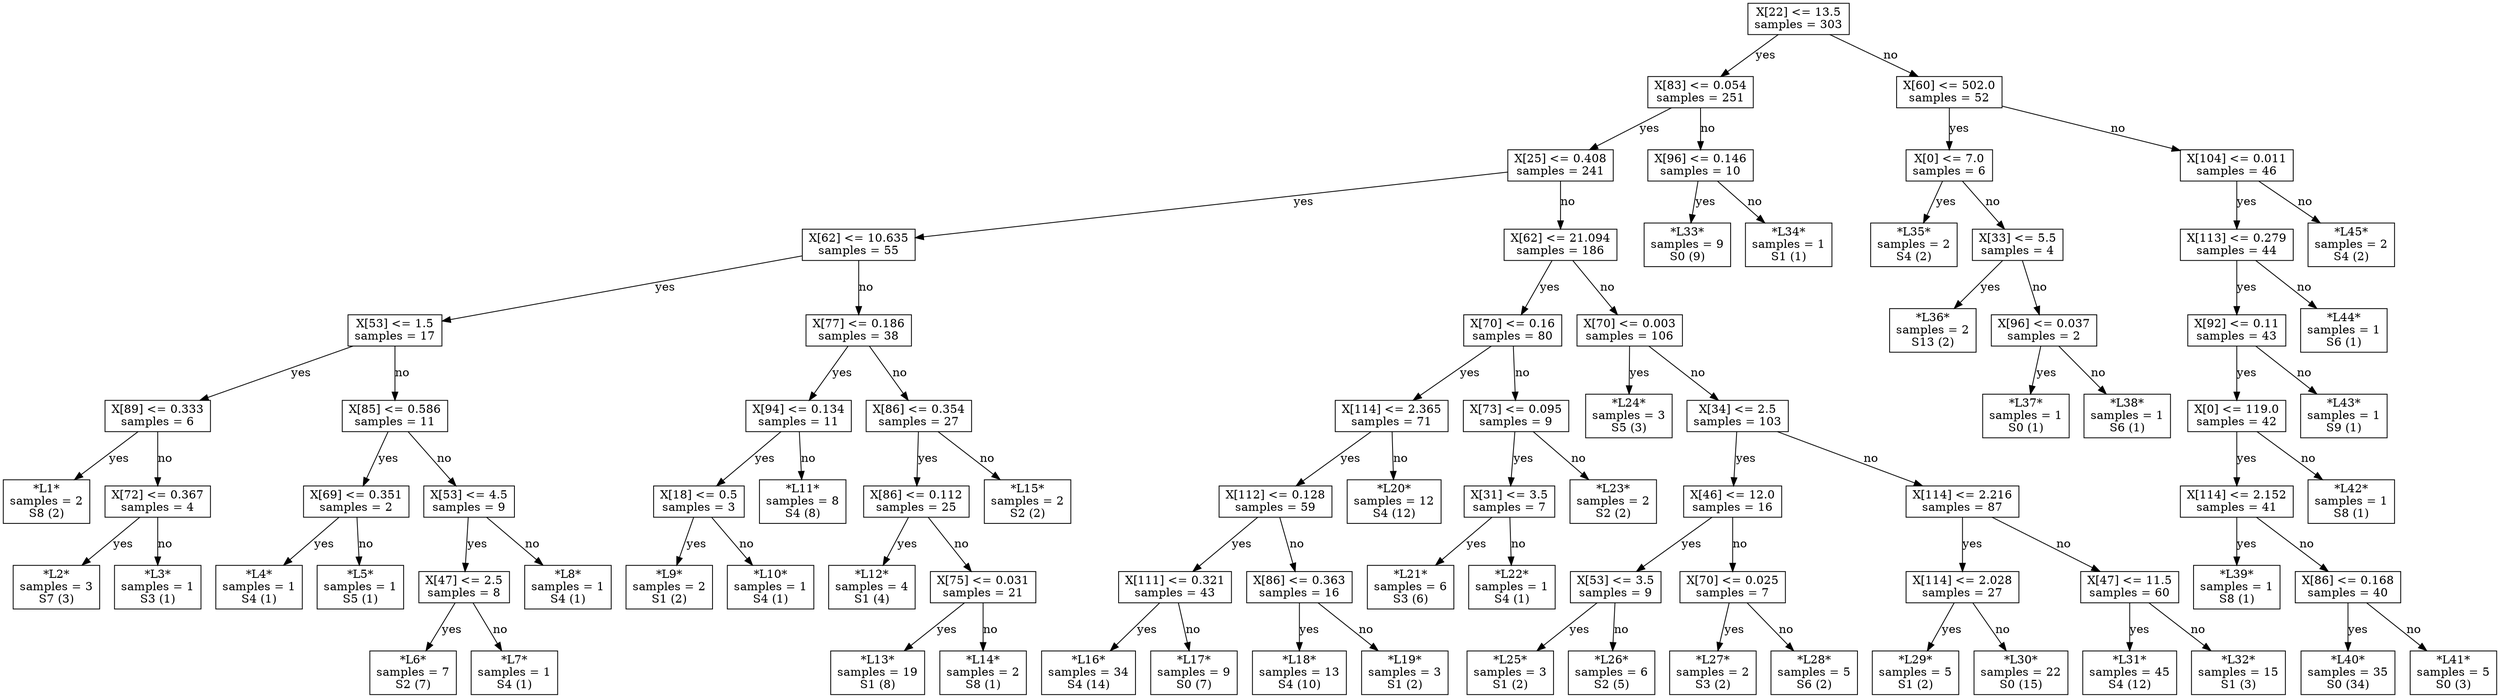 digraph Tree {
node [shape=box] ;
0 [label="X[22] <= 13.5\nsamples = 303\n"] ;
1 [label="X[83] <= 0.054\nsamples = 251\n"] ;
0 -> 1 [label="yes"];
2 [label="X[25] <= 0.408\nsamples = 241\n"] ;
1 -> 2 [label="yes"];
3 [label="X[62] <= 10.635\nsamples = 55\n"] ;
2 -> 3 [label="yes"];
4 [label="X[53] <= 1.5\nsamples = 17\n"] ;
3 -> 4 [label="yes"];
5 [label="X[89] <= 0.333\nsamples = 6\n"] ;
4 -> 5 [label="yes"];
6 [label="*L1*\nsamples = 2\nS8 (2)\n"] ;
5 -> 6 [label="yes"];
7 [label="X[72] <= 0.367\nsamples = 4\n"] ;
5 -> 7 [label="no"];
8 [label="*L2*\nsamples = 3\nS7 (3)\n"] ;
7 -> 8 [label="yes"];
9 [label="*L3*\nsamples = 1\nS3 (1)\n"] ;
7 -> 9 [label="no"];
10 [label="X[85] <= 0.586\nsamples = 11\n"] ;
4 -> 10 [label="no"];
11 [label="X[69] <= 0.351\nsamples = 2\n"] ;
10 -> 11 [label="yes"];
12 [label="*L4*\nsamples = 1\nS4 (1)\n"] ;
11 -> 12 [label="yes"];
13 [label="*L5*\nsamples = 1\nS5 (1)\n"] ;
11 -> 13 [label="no"];
14 [label="X[53] <= 4.5\nsamples = 9\n"] ;
10 -> 14 [label="no"];
15 [label="X[47] <= 2.5\nsamples = 8\n"] ;
14 -> 15 [label="yes"];
16 [label="*L6*\nsamples = 7\nS2 (7)\n"] ;
15 -> 16 [label="yes"];
17 [label="*L7*\nsamples = 1\nS4 (1)\n"] ;
15 -> 17 [label="no"];
18 [label="*L8*\nsamples = 1\nS4 (1)\n"] ;
14 -> 18 [label="no"];
19 [label="X[77] <= 0.186\nsamples = 38\n"] ;
3 -> 19 [label="no"];
20 [label="X[94] <= 0.134\nsamples = 11\n"] ;
19 -> 20 [label="yes"];
21 [label="X[18] <= 0.5\nsamples = 3\n"] ;
20 -> 21 [label="yes"];
22 [label="*L9*\nsamples = 2\nS1 (2)\n"] ;
21 -> 22 [label="yes"];
23 [label="*L10*\nsamples = 1\nS4 (1)\n"] ;
21 -> 23 [label="no"];
24 [label="*L11*\nsamples = 8\nS4 (8)\n"] ;
20 -> 24 [label="no"];
25 [label="X[86] <= 0.354\nsamples = 27\n"] ;
19 -> 25 [label="no"];
26 [label="X[86] <= 0.112\nsamples = 25\n"] ;
25 -> 26 [label="yes"];
27 [label="*L12*\nsamples = 4\nS1 (4)\n"] ;
26 -> 27 [label="yes"];
28 [label="X[75] <= 0.031\nsamples = 21\n"] ;
26 -> 28 [label="no"];
29 [label="*L13*\nsamples = 19\nS1 (8)\n"] ;
28 -> 29 [label="yes"];
30 [label="*L14*\nsamples = 2\nS8 (1)\n"] ;
28 -> 30 [label="no"];
31 [label="*L15*\nsamples = 2\nS2 (2)\n"] ;
25 -> 31 [label="no"];
32 [label="X[62] <= 21.094\nsamples = 186\n"] ;
2 -> 32 [label="no"];
33 [label="X[70] <= 0.16\nsamples = 80\n"] ;
32 -> 33 [label="yes"];
34 [label="X[114] <= 2.365\nsamples = 71\n"] ;
33 -> 34 [label="yes"];
35 [label="X[112] <= 0.128\nsamples = 59\n"] ;
34 -> 35 [label="yes"];
36 [label="X[111] <= 0.321\nsamples = 43\n"] ;
35 -> 36 [label="yes"];
37 [label="*L16*\nsamples = 34\nS4 (14)\n"] ;
36 -> 37 [label="yes"];
38 [label="*L17*\nsamples = 9\nS0 (7)\n"] ;
36 -> 38 [label="no"];
39 [label="X[86] <= 0.363\nsamples = 16\n"] ;
35 -> 39 [label="no"];
40 [label="*L18*\nsamples = 13\nS4 (10)\n"] ;
39 -> 40 [label="yes"];
41 [label="*L19*\nsamples = 3\nS1 (2)\n"] ;
39 -> 41 [label="no"];
42 [label="*L20*\nsamples = 12\nS4 (12)\n"] ;
34 -> 42 [label="no"];
43 [label="X[73] <= 0.095\nsamples = 9\n"] ;
33 -> 43 [label="no"];
44 [label="X[31] <= 3.5\nsamples = 7\n"] ;
43 -> 44 [label="yes"];
45 [label="*L21*\nsamples = 6\nS3 (6)\n"] ;
44 -> 45 [label="yes"];
46 [label="*L22*\nsamples = 1\nS4 (1)\n"] ;
44 -> 46 [label="no"];
47 [label="*L23*\nsamples = 2\nS2 (2)\n"] ;
43 -> 47 [label="no"];
48 [label="X[70] <= 0.003\nsamples = 106\n"] ;
32 -> 48 [label="no"];
49 [label="*L24*\nsamples = 3\nS5 (3)\n"] ;
48 -> 49 [label="yes"];
50 [label="X[34] <= 2.5\nsamples = 103\n"] ;
48 -> 50 [label="no"];
51 [label="X[46] <= 12.0\nsamples = 16\n"] ;
50 -> 51 [label="yes"];
52 [label="X[53] <= 3.5\nsamples = 9\n"] ;
51 -> 52 [label="yes"];
53 [label="*L25*\nsamples = 3\nS1 (2)\n"] ;
52 -> 53 [label="yes"];
54 [label="*L26*\nsamples = 6\nS2 (5)\n"] ;
52 -> 54 [label="no"];
55 [label="X[70] <= 0.025\nsamples = 7\n"] ;
51 -> 55 [label="no"];
56 [label="*L27*\nsamples = 2\nS3 (2)\n"] ;
55 -> 56 [label="yes"];
57 [label="*L28*\nsamples = 5\nS6 (2)\n"] ;
55 -> 57 [label="no"];
58 [label="X[114] <= 2.216\nsamples = 87\n"] ;
50 -> 58 [label="no"];
59 [label="X[114] <= 2.028\nsamples = 27\n"] ;
58 -> 59 [label="yes"];
60 [label="*L29*\nsamples = 5\nS1 (2)\n"] ;
59 -> 60 [label="yes"];
61 [label="*L30*\nsamples = 22\nS0 (15)\n"] ;
59 -> 61 [label="no"];
62 [label="X[47] <= 11.5\nsamples = 60\n"] ;
58 -> 62 [label="no"];
63 [label="*L31*\nsamples = 45\nS4 (12)\n"] ;
62 -> 63 [label="yes"];
64 [label="*L32*\nsamples = 15\nS1 (3)\n"] ;
62 -> 64 [label="no"];
65 [label="X[96] <= 0.146\nsamples = 10\n"] ;
1 -> 65 [label="no"];
66 [label="*L33*\nsamples = 9\nS0 (9)\n"] ;
65 -> 66 [label="yes"];
67 [label="*L34*\nsamples = 1\nS1 (1)\n"] ;
65 -> 67 [label="no"];
68 [label="X[60] <= 502.0\nsamples = 52\n"] ;
0 -> 68 [label="no"];
69 [label="X[0] <= 7.0\nsamples = 6\n"] ;
68 -> 69 [label="yes"];
70 [label="*L35*\nsamples = 2\nS4 (2)\n"] ;
69 -> 70 [label="yes"];
71 [label="X[33] <= 5.5\nsamples = 4\n"] ;
69 -> 71 [label="no"];
72 [label="*L36*\nsamples = 2\nS13 (2)\n"] ;
71 -> 72 [label="yes"];
73 [label="X[96] <= 0.037\nsamples = 2\n"] ;
71 -> 73 [label="no"];
74 [label="*L37*\nsamples = 1\nS0 (1)\n"] ;
73 -> 74 [label="yes"];
75 [label="*L38*\nsamples = 1\nS6 (1)\n"] ;
73 -> 75 [label="no"];
76 [label="X[104] <= 0.011\nsamples = 46\n"] ;
68 -> 76 [label="no"];
77 [label="X[113] <= 0.279\nsamples = 44\n"] ;
76 -> 77 [label="yes"];
78 [label="X[92] <= 0.11\nsamples = 43\n"] ;
77 -> 78 [label="yes"];
79 [label="X[0] <= 119.0\nsamples = 42\n"] ;
78 -> 79 [label="yes"];
80 [label="X[114] <= 2.152\nsamples = 41\n"] ;
79 -> 80 [label="yes"];
81 [label="*L39*\nsamples = 1\nS8 (1)\n"] ;
80 -> 81 [label="yes"];
82 [label="X[86] <= 0.168\nsamples = 40\n"] ;
80 -> 82 [label="no"];
83 [label="*L40*\nsamples = 35\nS0 (34)\n"] ;
82 -> 83 [label="yes"];
84 [label="*L41*\nsamples = 5\nS0 (3)\n"] ;
82 -> 84 [label="no"];
85 [label="*L42*\nsamples = 1\nS8 (1)\n"] ;
79 -> 85 [label="no"];
86 [label="*L43*\nsamples = 1\nS9 (1)\n"] ;
78 -> 86 [label="no"];
87 [label="*L44*\nsamples = 1\nS6 (1)\n"] ;
77 -> 87 [label="no"];
88 [label="*L45*\nsamples = 2\nS4 (2)\n"] ;
76 -> 88 [label="no"];
}
